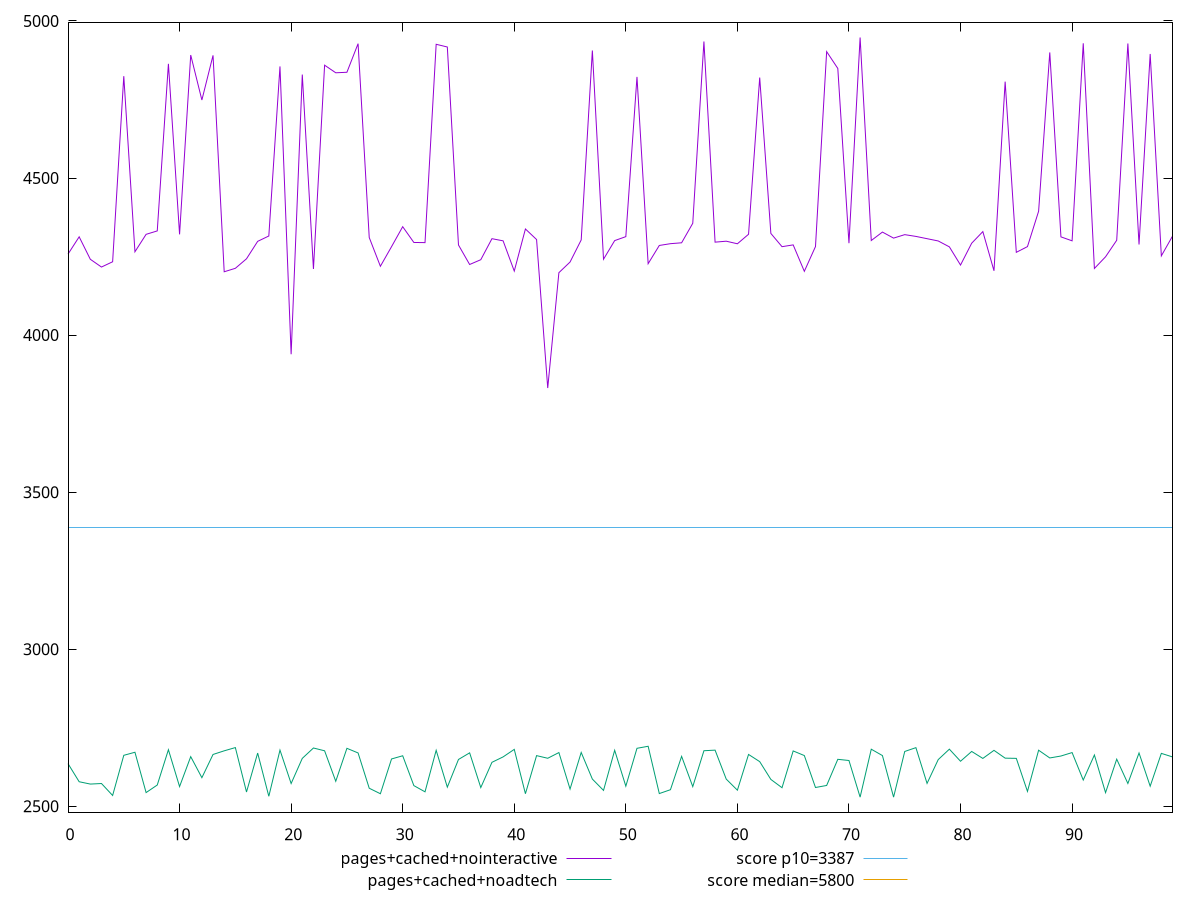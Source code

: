 reset

$pagesCachedNointeractive <<EOF
0 4257.676639685418
1 4312.812649212932
2 4241.327412275928
3 4216.614531538027
4 4233.426493940683
5 4824.146680040842
6 4265.2482751968355
7 4320.713969290624
8 4331.629622724938
9 4863.489922700445
10 4320.628924409562
11 4891.430053974218
12 4748.257551679906
13 4890.407132094036
14 4201.56818876015
15 4212.571931209932
16 4242.903348060893
17 4298.3820697070505
18 4315.458267864531
19 4855.1733182368425
20 3938.9428152764967
21 4829.225006110036
22 4210.507524450737
23 4859.132886858821
24 4834.981715628684
25 4836.601076566556
26 4927.661847736743
27 4310.637026143662
28 4219.065817184737
29 4281.478321541848
30 4345.041824663203
31 4294.861126667656
32 4294.34921069259
33 4925.676064467078
34 4917.047149601563
35 4286.781928043542
36 4224.715996194673
37 4239.979379019683
38 4306.888113772705
39 4300.021521658002
40 4203.781272093289
41 4337.772012372992
42 4304.19508267699
43 3831.5508418398394
44 4198.656912614968
45 4232.5446391072455
46 4302.922187818885
47 4905.931346737154
48 4241.487489912783
49 4300.776889707363
50 4313.393777891944
51 4821.819600332626
52 4227.275435486938
53 4285.309802244312
54 4290.974732435574
55 4293.82934564817
56 4355.908565022779
57 4934.553445863949
58 4295.850183821628
59 4298.869764768559
60 4290.6785404135335
61 4320.92427956346
62 4819.671181381854
63 4323.579090646714
64 4281.432635988267
65 4287.124790685634
66 4203.015284531735
67 4281.825120725503
68 4902.347383797047
69 4848.758145491483
70 4292.483019451383
71 4947.316609436979
72 4301.043517535323
73 4327.907870816396
74 4308.698782353084
75 4319.737632069504
76 4314.132831352027
77 4306.897206453192
78 4299.632888187137
79 4280.882357183216
80 4222.974919734762
81 4292.475129808343
82 4329.4226539797655
83 4204.682391000171
84 4806.718532892772
85 4263.446447888971
86 4281.678438172818
87 4394.200572981393
88 4899.754147551788
89 4312.66091614721
90 4300.04481511592
91 4928.7668415566295
92 4212.071622315969
93 4249.259405589807
94 4301.854921066865
95 4928.277650383453
96 4288.315543224434
97 4894.85527176337
98 4252.170018921187
99 4314.950236355915
EOF

$pagesCachedNoadtech <<EOF
0 2635.9222906007917
1 2578.256715267663
2 2570.836047495133
3 2572.587321326597
4 2534.571870207417
5 2662.3321139831237
6 2672.106942497657
7 2543.7025071533285
8 2567.8192467121585
9 2680.1813449694123
10 2562.8144238192576
11 2658.1301707660696
12 2591.1479067169166
13 2665.0705098868366
14 2676.6680297786634
15 2686.9713500729686
16 2545.631469663684
17 2669.56887321475
18 2531.9132384294235
19 2678.9777804114156
20 2572.5599317475308
21 2652.6334672122603
22 2685.6560808197655
23 2676.743835261084
24 2579.7202634490473
25 2684.62620053727
26 2669.9223302009004
27 2557.5998724523747
28 2540.0505224489207
29 2650.7646789783776
30 2660.924075823141
31 2565.9371255500314
32 2546.1337990131606
33 2678.2377791160093
34 2561.03643305422
35 2649.1540522390587
36 2670.19485323039
37 2559.686874331336
38 2640.0680369299116
39 2657.3299486996552
40 2681.2490637461583
41 2540.1026511095342
42 2661.3814540111825
43 2652.9631141878635
44 2671.111567494819
45 2554.9236088386674
46 2671.424609942963
47 2586.7519211231756
48 2550.6797325330417
49 2678.3567039780796
50 2564.1606905069116
51 2684.6911787882354
52 2691.1665947842575
53 2540.606680511209
54 2552.898302930801
55 2658.9863063995476
56 2562.701325168628
57 2676.953909549146
58 2678.8435293450416
59 2586.623916753329
60 2551.370064750433
61 2665.1316202343796
62 2642.2761627066875
63 2585.6239345200133
64 2559.234721443441
65 2676.3051507915497
66 2661.5749742896987
67 2559.9259701603714
68 2566.399050540968
69 2649.6149613808566
70 2645.851837635998
71 2529.25723889785
72 2681.810032113684
73 2661.5519588128473
74 2529.1971479163985
75 2674.591216043801
76 2686.7501836551396
77 2572.9621559458296
78 2648.685417874755
79 2681.9355762399855
80 2643.471526864232
81 2674.671812013534
82 2652.4827049150704
83 2678.1559563320834
84 2653.320752580391
85 2652.665893388866
86 2547.464249393094
87 2678.6033496028376
88 2653.943585826009
89 2660.1174768487745
90 2671.081111001279
91 2583.662598268931
92 2663.4024368996897
93 2543.5395090545985
94 2650.084836474004
95 2572.6632578051576
96 2669.759233713794
97 2564.0228678133135
98 2668.5401380535973
99 2657.2488510232156
EOF

set key outside below
set xrange [0:99]
set yrange [2480.834758685987:4995.67899866739]
set trange [2480.834758685987:4995.67899866739]
set terminal svg size 640, 520 enhanced background rgb 'white'
set output "report_00008_2021-01-22T20:58:29.167/speed-index/comparison/line/3_vs_4.svg"

plot $pagesCachedNointeractive title "pages+cached+nointeractive" with line, \
     $pagesCachedNoadtech title "pages+cached+noadtech" with line, \
     3387 title "score p10=3387", \
     5800 title "score median=5800"

reset
